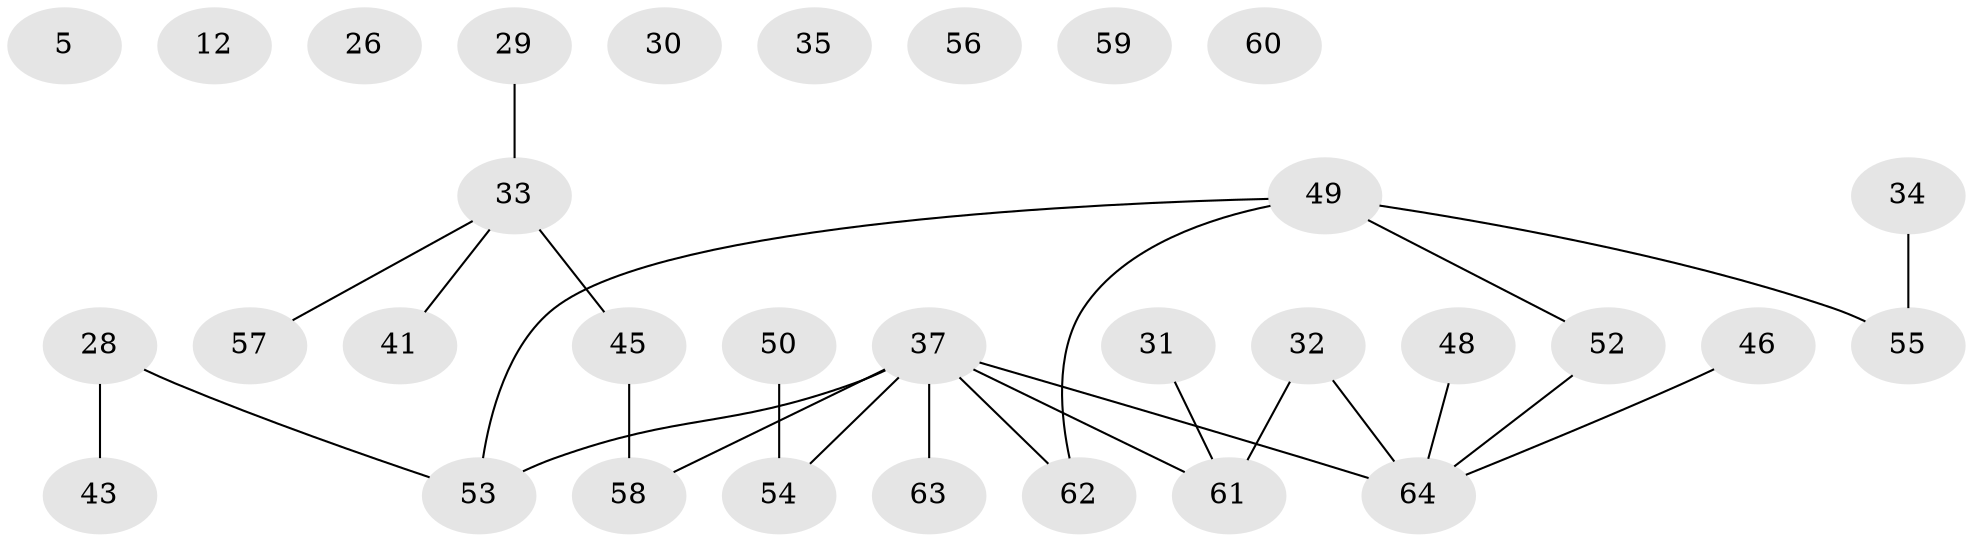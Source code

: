 // original degree distribution, {2: 0.359375, 1: 0.265625, 0: 0.125, 3: 0.125, 4: 0.078125, 5: 0.046875}
// Generated by graph-tools (version 1.1) at 2025/40/03/09/25 04:40:13]
// undirected, 32 vertices, 26 edges
graph export_dot {
graph [start="1"]
  node [color=gray90,style=filled];
  5;
  12;
  26;
  28;
  29;
  30;
  31;
  32 [super="+17"];
  33;
  34;
  35;
  37 [super="+36+16"];
  41;
  43;
  45 [super="+42"];
  46;
  48;
  49 [super="+3+13+44"];
  50 [super="+8"];
  52;
  53 [super="+18"];
  54;
  55;
  56;
  57;
  58;
  59;
  60;
  61 [super="+39"];
  62;
  63;
  64 [super="+40+51+10+47+38"];
  28 -- 43;
  28 -- 53;
  29 -- 33;
  31 -- 61;
  32 -- 64;
  32 -- 61;
  33 -- 41;
  33 -- 45 [weight=2];
  33 -- 57;
  34 -- 55;
  37 -- 53;
  37 -- 54;
  37 -- 58;
  37 -- 62;
  37 -- 63;
  37 -- 64 [weight=2];
  37 -- 61 [weight=2];
  45 -- 58;
  46 -- 64;
  48 -- 64;
  49 -- 53;
  49 -- 52;
  49 -- 62;
  49 -- 55;
  50 -- 54;
  52 -- 64;
}

